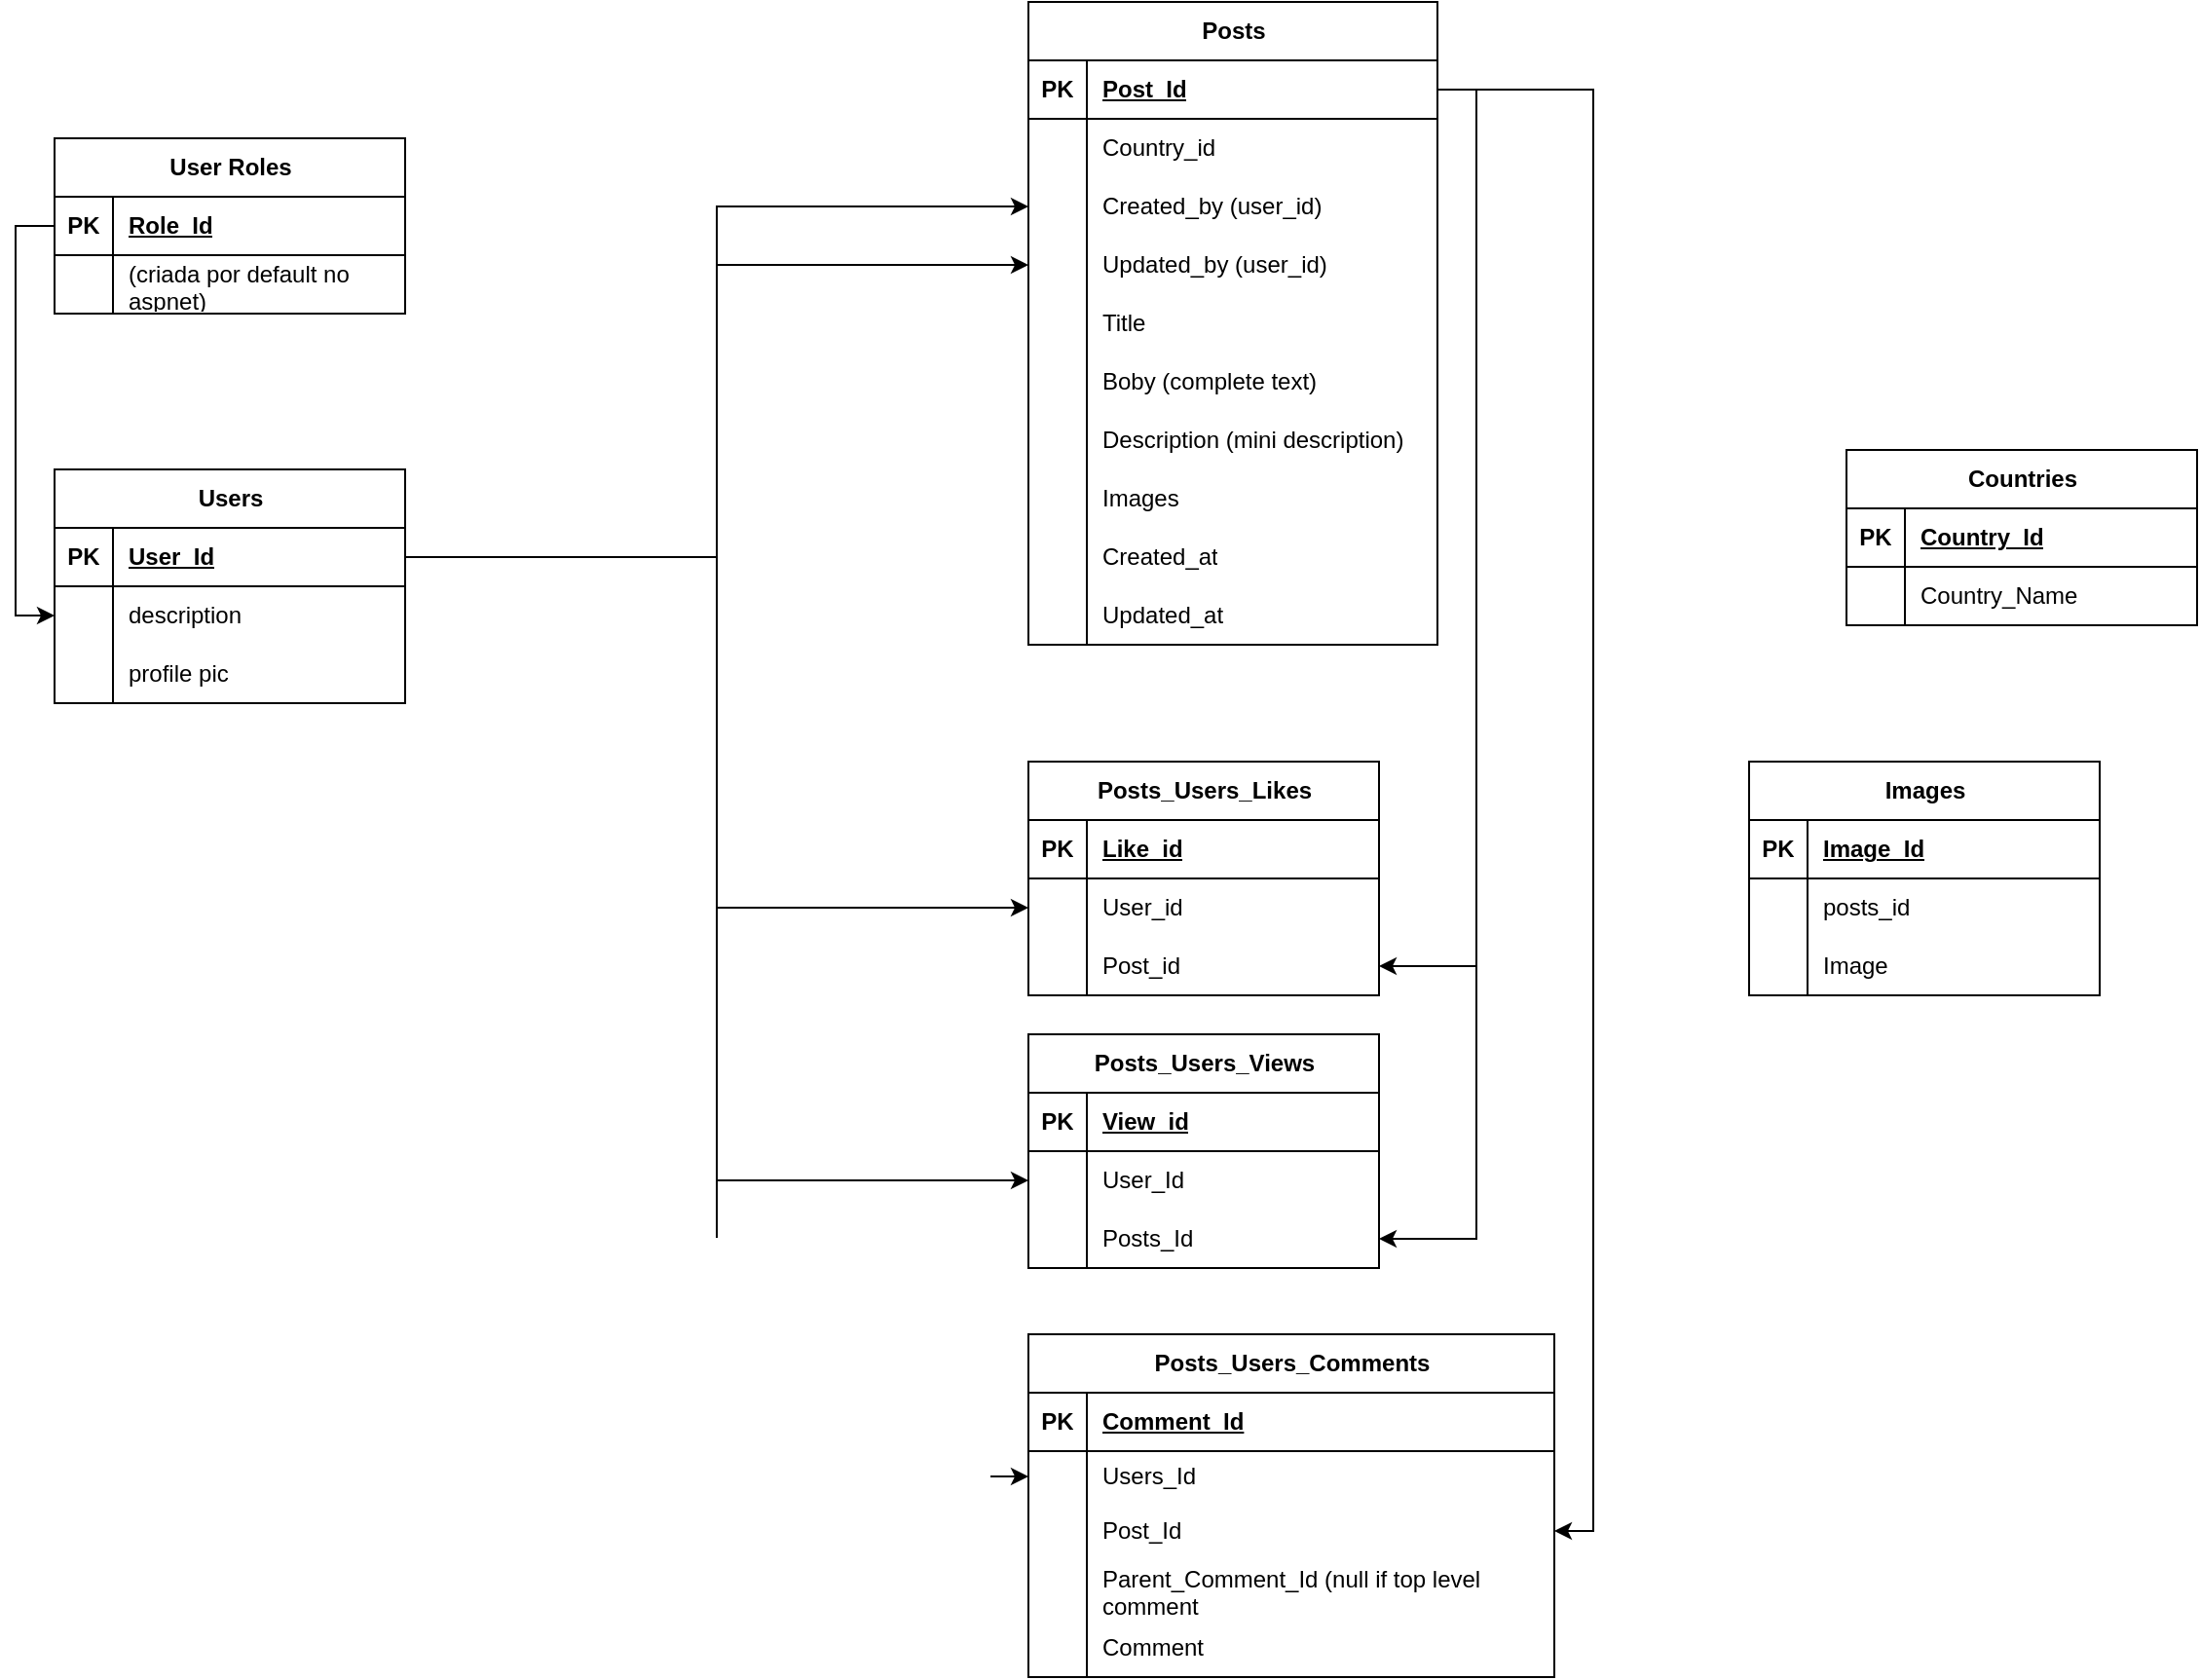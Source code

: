 <mxfile>
    <diagram name="Página-1" id="wSH1-tdKAyvE59GmYlUe">
        <mxGraphModel dx="1489" dy="1486" grid="1" gridSize="10" guides="1" tooltips="1" connect="1" arrows="1" fold="1" page="1" pageScale="1" pageWidth="1169" pageHeight="827" math="0" shadow="0">
            <root>
                <mxCell id="0"/>
                <mxCell id="1" parent="0"/>
                <mxCell id="AoETiUEosv1B7aUAV2dL-77" value="User Roles" style="shape=table;startSize=30;container=1;collapsible=1;childLayout=tableLayout;fixedRows=1;rowLines=0;fontStyle=1;align=center;resizeLast=1;html=1;" parent="1" vertex="1">
                    <mxGeometry x="-440" y="-170" width="180" height="90" as="geometry"/>
                </mxCell>
                <mxCell id="AoETiUEosv1B7aUAV2dL-78" value="" style="shape=tableRow;horizontal=0;startSize=0;swimlaneHead=0;swimlaneBody=0;fillColor=none;collapsible=0;dropTarget=0;points=[[0,0.5],[1,0.5]];portConstraint=eastwest;top=0;left=0;right=0;bottom=1;" parent="AoETiUEosv1B7aUAV2dL-77" vertex="1">
                    <mxGeometry y="30" width="180" height="30" as="geometry"/>
                </mxCell>
                <mxCell id="AoETiUEosv1B7aUAV2dL-79" value="PK" style="shape=partialRectangle;connectable=0;fillColor=none;top=0;left=0;bottom=0;right=0;fontStyle=1;overflow=hidden;whiteSpace=wrap;html=1;" parent="AoETiUEosv1B7aUAV2dL-78" vertex="1">
                    <mxGeometry width="30" height="30" as="geometry">
                        <mxRectangle width="30" height="30" as="alternateBounds"/>
                    </mxGeometry>
                </mxCell>
                <mxCell id="AoETiUEosv1B7aUAV2dL-80" value="Role_Id" style="shape=partialRectangle;connectable=0;fillColor=none;top=0;left=0;bottom=0;right=0;align=left;spacingLeft=6;fontStyle=5;overflow=hidden;whiteSpace=wrap;html=1;" parent="AoETiUEosv1B7aUAV2dL-78" vertex="1">
                    <mxGeometry x="30" width="150" height="30" as="geometry">
                        <mxRectangle width="150" height="30" as="alternateBounds"/>
                    </mxGeometry>
                </mxCell>
                <mxCell id="AoETiUEosv1B7aUAV2dL-84" value="" style="shape=tableRow;horizontal=0;startSize=0;swimlaneHead=0;swimlaneBody=0;fillColor=none;collapsible=0;dropTarget=0;points=[[0,0.5],[1,0.5]];portConstraint=eastwest;top=0;left=0;right=0;bottom=0;" parent="AoETiUEosv1B7aUAV2dL-77" vertex="1">
                    <mxGeometry y="60" width="180" height="30" as="geometry"/>
                </mxCell>
                <mxCell id="AoETiUEosv1B7aUAV2dL-85" value="" style="shape=partialRectangle;connectable=0;fillColor=none;top=0;left=0;bottom=0;right=0;editable=1;overflow=hidden;whiteSpace=wrap;html=1;" parent="AoETiUEosv1B7aUAV2dL-84" vertex="1">
                    <mxGeometry width="30" height="30" as="geometry">
                        <mxRectangle width="30" height="30" as="alternateBounds"/>
                    </mxGeometry>
                </mxCell>
                <mxCell id="AoETiUEosv1B7aUAV2dL-86" value="(criada por default no aspnet)" style="shape=partialRectangle;connectable=0;fillColor=none;top=0;left=0;bottom=0;right=0;align=left;spacingLeft=6;overflow=hidden;whiteSpace=wrap;html=1;" parent="AoETiUEosv1B7aUAV2dL-84" vertex="1">
                    <mxGeometry x="30" width="150" height="30" as="geometry">
                        <mxRectangle width="150" height="30" as="alternateBounds"/>
                    </mxGeometry>
                </mxCell>
                <mxCell id="AoETiUEosv1B7aUAV2dL-90" value="Users" style="shape=table;startSize=30;container=1;collapsible=1;childLayout=tableLayout;fixedRows=1;rowLines=0;fontStyle=1;align=center;resizeLast=1;html=1;" parent="1" vertex="1">
                    <mxGeometry x="-440" width="180" height="120" as="geometry"/>
                </mxCell>
                <mxCell id="AoETiUEosv1B7aUAV2dL-91" value="" style="shape=tableRow;horizontal=0;startSize=0;swimlaneHead=0;swimlaneBody=0;fillColor=none;collapsible=0;dropTarget=0;points=[[0,0.5],[1,0.5]];portConstraint=eastwest;top=0;left=0;right=0;bottom=1;" parent="AoETiUEosv1B7aUAV2dL-90" vertex="1">
                    <mxGeometry y="30" width="180" height="30" as="geometry"/>
                </mxCell>
                <mxCell id="AoETiUEosv1B7aUAV2dL-92" value="PK" style="shape=partialRectangle;connectable=0;fillColor=none;top=0;left=0;bottom=0;right=0;fontStyle=1;overflow=hidden;whiteSpace=wrap;html=1;" parent="AoETiUEosv1B7aUAV2dL-91" vertex="1">
                    <mxGeometry width="30" height="30" as="geometry">
                        <mxRectangle width="30" height="30" as="alternateBounds"/>
                    </mxGeometry>
                </mxCell>
                <mxCell id="AoETiUEosv1B7aUAV2dL-93" value="User_Id" style="shape=partialRectangle;connectable=0;fillColor=none;top=0;left=0;bottom=0;right=0;align=left;spacingLeft=6;fontStyle=5;overflow=hidden;whiteSpace=wrap;html=1;" parent="AoETiUEosv1B7aUAV2dL-91" vertex="1">
                    <mxGeometry x="30" width="150" height="30" as="geometry">
                        <mxRectangle width="150" height="30" as="alternateBounds"/>
                    </mxGeometry>
                </mxCell>
                <mxCell id="AoETiUEosv1B7aUAV2dL-94" value="" style="shape=tableRow;horizontal=0;startSize=0;swimlaneHead=0;swimlaneBody=0;fillColor=none;collapsible=0;dropTarget=0;points=[[0,0.5],[1,0.5]];portConstraint=eastwest;top=0;left=0;right=0;bottom=0;" parent="AoETiUEosv1B7aUAV2dL-90" vertex="1">
                    <mxGeometry y="60" width="180" height="30" as="geometry"/>
                </mxCell>
                <mxCell id="AoETiUEosv1B7aUAV2dL-95" value="" style="shape=partialRectangle;connectable=0;fillColor=none;top=0;left=0;bottom=0;right=0;editable=1;overflow=hidden;whiteSpace=wrap;html=1;" parent="AoETiUEosv1B7aUAV2dL-94" vertex="1">
                    <mxGeometry width="30" height="30" as="geometry">
                        <mxRectangle width="30" height="30" as="alternateBounds"/>
                    </mxGeometry>
                </mxCell>
                <mxCell id="AoETiUEosv1B7aUAV2dL-96" value="description" style="shape=partialRectangle;connectable=0;fillColor=none;top=0;left=0;bottom=0;right=0;align=left;spacingLeft=6;overflow=hidden;whiteSpace=wrap;html=1;" parent="AoETiUEosv1B7aUAV2dL-94" vertex="1">
                    <mxGeometry x="30" width="150" height="30" as="geometry">
                        <mxRectangle width="150" height="30" as="alternateBounds"/>
                    </mxGeometry>
                </mxCell>
                <mxCell id="AoETiUEosv1B7aUAV2dL-97" style="shape=tableRow;horizontal=0;startSize=0;swimlaneHead=0;swimlaneBody=0;fillColor=none;collapsible=0;dropTarget=0;points=[[0,0.5],[1,0.5]];portConstraint=eastwest;top=0;left=0;right=0;bottom=0;" parent="AoETiUEosv1B7aUAV2dL-90" vertex="1">
                    <mxGeometry y="90" width="180" height="30" as="geometry"/>
                </mxCell>
                <mxCell id="AoETiUEosv1B7aUAV2dL-98" style="shape=partialRectangle;connectable=0;fillColor=none;top=0;left=0;bottom=0;right=0;editable=1;overflow=hidden;whiteSpace=wrap;html=1;" parent="AoETiUEosv1B7aUAV2dL-97" vertex="1">
                    <mxGeometry width="30" height="30" as="geometry">
                        <mxRectangle width="30" height="30" as="alternateBounds"/>
                    </mxGeometry>
                </mxCell>
                <mxCell id="AoETiUEosv1B7aUAV2dL-99" value="profile pic" style="shape=partialRectangle;connectable=0;fillColor=none;top=0;left=0;bottom=0;right=0;align=left;spacingLeft=6;overflow=hidden;whiteSpace=wrap;html=1;" parent="AoETiUEosv1B7aUAV2dL-97" vertex="1">
                    <mxGeometry x="30" width="150" height="30" as="geometry">
                        <mxRectangle width="150" height="30" as="alternateBounds"/>
                    </mxGeometry>
                </mxCell>
                <mxCell id="AoETiUEosv1B7aUAV2dL-100" value="Posts" style="shape=table;startSize=30;container=1;collapsible=1;childLayout=tableLayout;fixedRows=1;rowLines=0;fontStyle=1;align=center;resizeLast=1;html=1;" parent="1" vertex="1">
                    <mxGeometry x="60" y="-240" width="210" height="330" as="geometry"/>
                </mxCell>
                <mxCell id="AoETiUEosv1B7aUAV2dL-101" value="" style="shape=tableRow;horizontal=0;startSize=0;swimlaneHead=0;swimlaneBody=0;fillColor=none;collapsible=0;dropTarget=0;points=[[0,0.5],[1,0.5]];portConstraint=eastwest;top=0;left=0;right=0;bottom=1;" parent="AoETiUEosv1B7aUAV2dL-100" vertex="1">
                    <mxGeometry y="30" width="210" height="30" as="geometry"/>
                </mxCell>
                <mxCell id="AoETiUEosv1B7aUAV2dL-102" value="PK" style="shape=partialRectangle;connectable=0;fillColor=none;top=0;left=0;bottom=0;right=0;fontStyle=1;overflow=hidden;whiteSpace=wrap;html=1;" parent="AoETiUEosv1B7aUAV2dL-101" vertex="1">
                    <mxGeometry width="30" height="30" as="geometry">
                        <mxRectangle width="30" height="30" as="alternateBounds"/>
                    </mxGeometry>
                </mxCell>
                <mxCell id="AoETiUEosv1B7aUAV2dL-103" value="Post_Id" style="shape=partialRectangle;connectable=0;fillColor=none;top=0;left=0;bottom=0;right=0;align=left;spacingLeft=6;fontStyle=5;overflow=hidden;whiteSpace=wrap;html=1;" parent="AoETiUEosv1B7aUAV2dL-101" vertex="1">
                    <mxGeometry x="30" width="180" height="30" as="geometry">
                        <mxRectangle width="180" height="30" as="alternateBounds"/>
                    </mxGeometry>
                </mxCell>
                <mxCell id="AoETiUEosv1B7aUAV2dL-104" value="" style="shape=tableRow;horizontal=0;startSize=0;swimlaneHead=0;swimlaneBody=0;fillColor=none;collapsible=0;dropTarget=0;points=[[0,0.5],[1,0.5]];portConstraint=eastwest;top=0;left=0;right=0;bottom=0;" parent="AoETiUEosv1B7aUAV2dL-100" vertex="1">
                    <mxGeometry y="60" width="210" height="30" as="geometry"/>
                </mxCell>
                <mxCell id="AoETiUEosv1B7aUAV2dL-105" value="" style="shape=partialRectangle;connectable=0;fillColor=none;top=0;left=0;bottom=0;right=0;editable=1;overflow=hidden;whiteSpace=wrap;html=1;" parent="AoETiUEosv1B7aUAV2dL-104" vertex="1">
                    <mxGeometry width="30" height="30" as="geometry">
                        <mxRectangle width="30" height="30" as="alternateBounds"/>
                    </mxGeometry>
                </mxCell>
                <mxCell id="AoETiUEosv1B7aUAV2dL-106" value="Country_id" style="shape=partialRectangle;connectable=0;fillColor=none;top=0;left=0;bottom=0;right=0;align=left;spacingLeft=6;overflow=hidden;whiteSpace=wrap;html=1;" parent="AoETiUEosv1B7aUAV2dL-104" vertex="1">
                    <mxGeometry x="30" width="180" height="30" as="geometry">
                        <mxRectangle width="180" height="30" as="alternateBounds"/>
                    </mxGeometry>
                </mxCell>
                <mxCell id="AoETiUEosv1B7aUAV2dL-107" style="shape=tableRow;horizontal=0;startSize=0;swimlaneHead=0;swimlaneBody=0;fillColor=none;collapsible=0;dropTarget=0;points=[[0,0.5],[1,0.5]];portConstraint=eastwest;top=0;left=0;right=0;bottom=0;" parent="AoETiUEosv1B7aUAV2dL-100" vertex="1">
                    <mxGeometry y="90" width="210" height="30" as="geometry"/>
                </mxCell>
                <mxCell id="AoETiUEosv1B7aUAV2dL-108" style="shape=partialRectangle;connectable=0;fillColor=none;top=0;left=0;bottom=0;right=0;editable=1;overflow=hidden;whiteSpace=wrap;html=1;" parent="AoETiUEosv1B7aUAV2dL-107" vertex="1">
                    <mxGeometry width="30" height="30" as="geometry">
                        <mxRectangle width="30" height="30" as="alternateBounds"/>
                    </mxGeometry>
                </mxCell>
                <mxCell id="AoETiUEosv1B7aUAV2dL-109" value="Created_by (user_id)" style="shape=partialRectangle;connectable=0;fillColor=none;top=0;left=0;bottom=0;right=0;align=left;spacingLeft=6;overflow=hidden;whiteSpace=wrap;html=1;" parent="AoETiUEosv1B7aUAV2dL-107" vertex="1">
                    <mxGeometry x="30" width="180" height="30" as="geometry">
                        <mxRectangle width="180" height="30" as="alternateBounds"/>
                    </mxGeometry>
                </mxCell>
                <mxCell id="AoETiUEosv1B7aUAV2dL-110" style="shape=tableRow;horizontal=0;startSize=0;swimlaneHead=0;swimlaneBody=0;fillColor=none;collapsible=0;dropTarget=0;points=[[0,0.5],[1,0.5]];portConstraint=eastwest;top=0;left=0;right=0;bottom=0;" parent="AoETiUEosv1B7aUAV2dL-100" vertex="1">
                    <mxGeometry y="120" width="210" height="30" as="geometry"/>
                </mxCell>
                <mxCell id="AoETiUEosv1B7aUAV2dL-111" style="shape=partialRectangle;connectable=0;fillColor=none;top=0;left=0;bottom=0;right=0;editable=1;overflow=hidden;whiteSpace=wrap;html=1;" parent="AoETiUEosv1B7aUAV2dL-110" vertex="1">
                    <mxGeometry width="30" height="30" as="geometry">
                        <mxRectangle width="30" height="30" as="alternateBounds"/>
                    </mxGeometry>
                </mxCell>
                <mxCell id="AoETiUEosv1B7aUAV2dL-112" value="Updated_by (user_id)" style="shape=partialRectangle;connectable=0;fillColor=none;top=0;left=0;bottom=0;right=0;align=left;spacingLeft=6;overflow=hidden;whiteSpace=wrap;html=1;" parent="AoETiUEosv1B7aUAV2dL-110" vertex="1">
                    <mxGeometry x="30" width="180" height="30" as="geometry">
                        <mxRectangle width="180" height="30" as="alternateBounds"/>
                    </mxGeometry>
                </mxCell>
                <mxCell id="AoETiUEosv1B7aUAV2dL-113" style="shape=tableRow;horizontal=0;startSize=0;swimlaneHead=0;swimlaneBody=0;fillColor=none;collapsible=0;dropTarget=0;points=[[0,0.5],[1,0.5]];portConstraint=eastwest;top=0;left=0;right=0;bottom=0;" parent="AoETiUEosv1B7aUAV2dL-100" vertex="1">
                    <mxGeometry y="150" width="210" height="30" as="geometry"/>
                </mxCell>
                <mxCell id="AoETiUEosv1B7aUAV2dL-114" style="shape=partialRectangle;connectable=0;fillColor=none;top=0;left=0;bottom=0;right=0;editable=1;overflow=hidden;whiteSpace=wrap;html=1;" parent="AoETiUEosv1B7aUAV2dL-113" vertex="1">
                    <mxGeometry width="30" height="30" as="geometry">
                        <mxRectangle width="30" height="30" as="alternateBounds"/>
                    </mxGeometry>
                </mxCell>
                <mxCell id="AoETiUEosv1B7aUAV2dL-115" value="Title" style="shape=partialRectangle;connectable=0;fillColor=none;top=0;left=0;bottom=0;right=0;align=left;spacingLeft=6;overflow=hidden;whiteSpace=wrap;html=1;" parent="AoETiUEosv1B7aUAV2dL-113" vertex="1">
                    <mxGeometry x="30" width="180" height="30" as="geometry">
                        <mxRectangle width="180" height="30" as="alternateBounds"/>
                    </mxGeometry>
                </mxCell>
                <mxCell id="AoETiUEosv1B7aUAV2dL-128" style="shape=tableRow;horizontal=0;startSize=0;swimlaneHead=0;swimlaneBody=0;fillColor=none;collapsible=0;dropTarget=0;points=[[0,0.5],[1,0.5]];portConstraint=eastwest;top=0;left=0;right=0;bottom=0;" parent="AoETiUEosv1B7aUAV2dL-100" vertex="1">
                    <mxGeometry y="180" width="210" height="30" as="geometry"/>
                </mxCell>
                <mxCell id="AoETiUEosv1B7aUAV2dL-129" style="shape=partialRectangle;connectable=0;fillColor=none;top=0;left=0;bottom=0;right=0;editable=1;overflow=hidden;whiteSpace=wrap;html=1;" parent="AoETiUEosv1B7aUAV2dL-128" vertex="1">
                    <mxGeometry width="30" height="30" as="geometry">
                        <mxRectangle width="30" height="30" as="alternateBounds"/>
                    </mxGeometry>
                </mxCell>
                <mxCell id="AoETiUEosv1B7aUAV2dL-130" value="Boby (complete text)" style="shape=partialRectangle;connectable=0;fillColor=none;top=0;left=0;bottom=0;right=0;align=left;spacingLeft=6;overflow=hidden;whiteSpace=wrap;html=1;" parent="AoETiUEosv1B7aUAV2dL-128" vertex="1">
                    <mxGeometry x="30" width="180" height="30" as="geometry">
                        <mxRectangle width="180" height="30" as="alternateBounds"/>
                    </mxGeometry>
                </mxCell>
                <mxCell id="AoETiUEosv1B7aUAV2dL-125" style="shape=tableRow;horizontal=0;startSize=0;swimlaneHead=0;swimlaneBody=0;fillColor=none;collapsible=0;dropTarget=0;points=[[0,0.5],[1,0.5]];portConstraint=eastwest;top=0;left=0;right=0;bottom=0;" parent="AoETiUEosv1B7aUAV2dL-100" vertex="1">
                    <mxGeometry y="210" width="210" height="30" as="geometry"/>
                </mxCell>
                <mxCell id="AoETiUEosv1B7aUAV2dL-126" style="shape=partialRectangle;connectable=0;fillColor=none;top=0;left=0;bottom=0;right=0;editable=1;overflow=hidden;whiteSpace=wrap;html=1;" parent="AoETiUEosv1B7aUAV2dL-125" vertex="1">
                    <mxGeometry width="30" height="30" as="geometry">
                        <mxRectangle width="30" height="30" as="alternateBounds"/>
                    </mxGeometry>
                </mxCell>
                <mxCell id="AoETiUEosv1B7aUAV2dL-127" value="Description (mini description)" style="shape=partialRectangle;connectable=0;fillColor=none;top=0;left=0;bottom=0;right=0;align=left;spacingLeft=6;overflow=hidden;whiteSpace=wrap;html=1;" parent="AoETiUEosv1B7aUAV2dL-125" vertex="1">
                    <mxGeometry x="30" width="180" height="30" as="geometry">
                        <mxRectangle width="180" height="30" as="alternateBounds"/>
                    </mxGeometry>
                </mxCell>
                <mxCell id="AoETiUEosv1B7aUAV2dL-122" style="shape=tableRow;horizontal=0;startSize=0;swimlaneHead=0;swimlaneBody=0;fillColor=none;collapsible=0;dropTarget=0;points=[[0,0.5],[1,0.5]];portConstraint=eastwest;top=0;left=0;right=0;bottom=0;" parent="AoETiUEosv1B7aUAV2dL-100" vertex="1">
                    <mxGeometry y="240" width="210" height="30" as="geometry"/>
                </mxCell>
                <mxCell id="AoETiUEosv1B7aUAV2dL-123" style="shape=partialRectangle;connectable=0;fillColor=none;top=0;left=0;bottom=0;right=0;editable=1;overflow=hidden;whiteSpace=wrap;html=1;" parent="AoETiUEosv1B7aUAV2dL-122" vertex="1">
                    <mxGeometry width="30" height="30" as="geometry">
                        <mxRectangle width="30" height="30" as="alternateBounds"/>
                    </mxGeometry>
                </mxCell>
                <mxCell id="AoETiUEosv1B7aUAV2dL-124" value="Images" style="shape=partialRectangle;connectable=0;fillColor=none;top=0;left=0;bottom=0;right=0;align=left;spacingLeft=6;overflow=hidden;whiteSpace=wrap;html=1;" parent="AoETiUEosv1B7aUAV2dL-122" vertex="1">
                    <mxGeometry x="30" width="180" height="30" as="geometry">
                        <mxRectangle width="180" height="30" as="alternateBounds"/>
                    </mxGeometry>
                </mxCell>
                <mxCell id="AoETiUEosv1B7aUAV2dL-119" style="shape=tableRow;horizontal=0;startSize=0;swimlaneHead=0;swimlaneBody=0;fillColor=none;collapsible=0;dropTarget=0;points=[[0,0.5],[1,0.5]];portConstraint=eastwest;top=0;left=0;right=0;bottom=0;" parent="AoETiUEosv1B7aUAV2dL-100" vertex="1">
                    <mxGeometry y="270" width="210" height="30" as="geometry"/>
                </mxCell>
                <mxCell id="AoETiUEosv1B7aUAV2dL-120" style="shape=partialRectangle;connectable=0;fillColor=none;top=0;left=0;bottom=0;right=0;editable=1;overflow=hidden;whiteSpace=wrap;html=1;" parent="AoETiUEosv1B7aUAV2dL-119" vertex="1">
                    <mxGeometry width="30" height="30" as="geometry">
                        <mxRectangle width="30" height="30" as="alternateBounds"/>
                    </mxGeometry>
                </mxCell>
                <mxCell id="AoETiUEosv1B7aUAV2dL-121" value="Created_at" style="shape=partialRectangle;connectable=0;fillColor=none;top=0;left=0;bottom=0;right=0;align=left;spacingLeft=6;overflow=hidden;whiteSpace=wrap;html=1;" parent="AoETiUEosv1B7aUAV2dL-119" vertex="1">
                    <mxGeometry x="30" width="180" height="30" as="geometry">
                        <mxRectangle width="180" height="30" as="alternateBounds"/>
                    </mxGeometry>
                </mxCell>
                <mxCell id="AoETiUEosv1B7aUAV2dL-116" style="shape=tableRow;horizontal=0;startSize=0;swimlaneHead=0;swimlaneBody=0;fillColor=none;collapsible=0;dropTarget=0;points=[[0,0.5],[1,0.5]];portConstraint=eastwest;top=0;left=0;right=0;bottom=0;" parent="AoETiUEosv1B7aUAV2dL-100" vertex="1">
                    <mxGeometry y="300" width="210" height="30" as="geometry"/>
                </mxCell>
                <mxCell id="AoETiUEosv1B7aUAV2dL-117" style="shape=partialRectangle;connectable=0;fillColor=none;top=0;left=0;bottom=0;right=0;editable=1;overflow=hidden;whiteSpace=wrap;html=1;" parent="AoETiUEosv1B7aUAV2dL-116" vertex="1">
                    <mxGeometry width="30" height="30" as="geometry">
                        <mxRectangle width="30" height="30" as="alternateBounds"/>
                    </mxGeometry>
                </mxCell>
                <mxCell id="AoETiUEosv1B7aUAV2dL-118" value="Updated_at" style="shape=partialRectangle;connectable=0;fillColor=none;top=0;left=0;bottom=0;right=0;align=left;spacingLeft=6;overflow=hidden;whiteSpace=wrap;html=1;" parent="AoETiUEosv1B7aUAV2dL-116" vertex="1">
                    <mxGeometry x="30" width="180" height="30" as="geometry">
                        <mxRectangle width="180" height="30" as="alternateBounds"/>
                    </mxGeometry>
                </mxCell>
                <mxCell id="AoETiUEosv1B7aUAV2dL-162" value="Countries" style="shape=table;startSize=30;container=1;collapsible=1;childLayout=tableLayout;fixedRows=1;rowLines=0;fontStyle=1;align=center;resizeLast=1;html=1;" parent="1" vertex="1">
                    <mxGeometry x="480" y="-10" width="180" height="90" as="geometry"/>
                </mxCell>
                <mxCell id="AoETiUEosv1B7aUAV2dL-163" value="" style="shape=tableRow;horizontal=0;startSize=0;swimlaneHead=0;swimlaneBody=0;fillColor=none;collapsible=0;dropTarget=0;points=[[0,0.5],[1,0.5]];portConstraint=eastwest;top=0;left=0;right=0;bottom=1;" parent="AoETiUEosv1B7aUAV2dL-162" vertex="1">
                    <mxGeometry y="30" width="180" height="30" as="geometry"/>
                </mxCell>
                <mxCell id="AoETiUEosv1B7aUAV2dL-164" value="PK" style="shape=partialRectangle;connectable=0;fillColor=none;top=0;left=0;bottom=0;right=0;fontStyle=1;overflow=hidden;whiteSpace=wrap;html=1;" parent="AoETiUEosv1B7aUAV2dL-163" vertex="1">
                    <mxGeometry width="30" height="30" as="geometry">
                        <mxRectangle width="30" height="30" as="alternateBounds"/>
                    </mxGeometry>
                </mxCell>
                <mxCell id="AoETiUEosv1B7aUAV2dL-165" value="Country_Id" style="shape=partialRectangle;connectable=0;fillColor=none;top=0;left=0;bottom=0;right=0;align=left;spacingLeft=6;fontStyle=5;overflow=hidden;whiteSpace=wrap;html=1;" parent="AoETiUEosv1B7aUAV2dL-163" vertex="1">
                    <mxGeometry x="30" width="150" height="30" as="geometry">
                        <mxRectangle width="150" height="30" as="alternateBounds"/>
                    </mxGeometry>
                </mxCell>
                <mxCell id="AoETiUEosv1B7aUAV2dL-166" value="" style="shape=tableRow;horizontal=0;startSize=0;swimlaneHead=0;swimlaneBody=0;fillColor=none;collapsible=0;dropTarget=0;points=[[0,0.5],[1,0.5]];portConstraint=eastwest;top=0;left=0;right=0;bottom=0;" parent="AoETiUEosv1B7aUAV2dL-162" vertex="1">
                    <mxGeometry y="60" width="180" height="30" as="geometry"/>
                </mxCell>
                <mxCell id="AoETiUEosv1B7aUAV2dL-167" value="" style="shape=partialRectangle;connectable=0;fillColor=none;top=0;left=0;bottom=0;right=0;editable=1;overflow=hidden;whiteSpace=wrap;html=1;" parent="AoETiUEosv1B7aUAV2dL-166" vertex="1">
                    <mxGeometry width="30" height="30" as="geometry">
                        <mxRectangle width="30" height="30" as="alternateBounds"/>
                    </mxGeometry>
                </mxCell>
                <mxCell id="AoETiUEosv1B7aUAV2dL-168" value="Country_Name" style="shape=partialRectangle;connectable=0;fillColor=none;top=0;left=0;bottom=0;right=0;align=left;spacingLeft=6;overflow=hidden;whiteSpace=wrap;html=1;" parent="AoETiUEosv1B7aUAV2dL-166" vertex="1">
                    <mxGeometry x="30" width="150" height="30" as="geometry">
                        <mxRectangle width="150" height="30" as="alternateBounds"/>
                    </mxGeometry>
                </mxCell>
                <mxCell id="AoETiUEosv1B7aUAV2dL-172" value="Images" style="shape=table;startSize=30;container=1;collapsible=1;childLayout=tableLayout;fixedRows=1;rowLines=0;fontStyle=1;align=center;resizeLast=1;html=1;" parent="1" vertex="1">
                    <mxGeometry x="430" y="150" width="180" height="120" as="geometry"/>
                </mxCell>
                <mxCell id="AoETiUEosv1B7aUAV2dL-173" value="" style="shape=tableRow;horizontal=0;startSize=0;swimlaneHead=0;swimlaneBody=0;fillColor=none;collapsible=0;dropTarget=0;points=[[0,0.5],[1,0.5]];portConstraint=eastwest;top=0;left=0;right=0;bottom=1;" parent="AoETiUEosv1B7aUAV2dL-172" vertex="1">
                    <mxGeometry y="30" width="180" height="30" as="geometry"/>
                </mxCell>
                <mxCell id="AoETiUEosv1B7aUAV2dL-174" value="PK" style="shape=partialRectangle;connectable=0;fillColor=none;top=0;left=0;bottom=0;right=0;fontStyle=1;overflow=hidden;whiteSpace=wrap;html=1;" parent="AoETiUEosv1B7aUAV2dL-173" vertex="1">
                    <mxGeometry width="30" height="30" as="geometry">
                        <mxRectangle width="30" height="30" as="alternateBounds"/>
                    </mxGeometry>
                </mxCell>
                <mxCell id="AoETiUEosv1B7aUAV2dL-175" value="Image_Id" style="shape=partialRectangle;connectable=0;fillColor=none;top=0;left=0;bottom=0;right=0;align=left;spacingLeft=6;fontStyle=5;overflow=hidden;whiteSpace=wrap;html=1;" parent="AoETiUEosv1B7aUAV2dL-173" vertex="1">
                    <mxGeometry x="30" width="150" height="30" as="geometry">
                        <mxRectangle width="150" height="30" as="alternateBounds"/>
                    </mxGeometry>
                </mxCell>
                <mxCell id="AoETiUEosv1B7aUAV2dL-176" value="" style="shape=tableRow;horizontal=0;startSize=0;swimlaneHead=0;swimlaneBody=0;fillColor=none;collapsible=0;dropTarget=0;points=[[0,0.5],[1,0.5]];portConstraint=eastwest;top=0;left=0;right=0;bottom=0;" parent="AoETiUEosv1B7aUAV2dL-172" vertex="1">
                    <mxGeometry y="60" width="180" height="30" as="geometry"/>
                </mxCell>
                <mxCell id="AoETiUEosv1B7aUAV2dL-177" value="" style="shape=partialRectangle;connectable=0;fillColor=none;top=0;left=0;bottom=0;right=0;editable=1;overflow=hidden;whiteSpace=wrap;html=1;" parent="AoETiUEosv1B7aUAV2dL-176" vertex="1">
                    <mxGeometry width="30" height="30" as="geometry">
                        <mxRectangle width="30" height="30" as="alternateBounds"/>
                    </mxGeometry>
                </mxCell>
                <mxCell id="AoETiUEosv1B7aUAV2dL-178" value="posts_id" style="shape=partialRectangle;connectable=0;fillColor=none;top=0;left=0;bottom=0;right=0;align=left;spacingLeft=6;overflow=hidden;whiteSpace=wrap;html=1;" parent="AoETiUEosv1B7aUAV2dL-176" vertex="1">
                    <mxGeometry x="30" width="150" height="30" as="geometry">
                        <mxRectangle width="150" height="30" as="alternateBounds"/>
                    </mxGeometry>
                </mxCell>
                <mxCell id="AoETiUEosv1B7aUAV2dL-179" style="shape=tableRow;horizontal=0;startSize=0;swimlaneHead=0;swimlaneBody=0;fillColor=none;collapsible=0;dropTarget=0;points=[[0,0.5],[1,0.5]];portConstraint=eastwest;top=0;left=0;right=0;bottom=0;" parent="AoETiUEosv1B7aUAV2dL-172" vertex="1">
                    <mxGeometry y="90" width="180" height="30" as="geometry"/>
                </mxCell>
                <mxCell id="AoETiUEosv1B7aUAV2dL-180" style="shape=partialRectangle;connectable=0;fillColor=none;top=0;left=0;bottom=0;right=0;editable=1;overflow=hidden;whiteSpace=wrap;html=1;" parent="AoETiUEosv1B7aUAV2dL-179" vertex="1">
                    <mxGeometry width="30" height="30" as="geometry">
                        <mxRectangle width="30" height="30" as="alternateBounds"/>
                    </mxGeometry>
                </mxCell>
                <mxCell id="AoETiUEosv1B7aUAV2dL-181" value="Image" style="shape=partialRectangle;connectable=0;fillColor=none;top=0;left=0;bottom=0;right=0;align=left;spacingLeft=6;overflow=hidden;whiteSpace=wrap;html=1;" parent="AoETiUEosv1B7aUAV2dL-179" vertex="1">
                    <mxGeometry x="30" width="150" height="30" as="geometry">
                        <mxRectangle width="150" height="30" as="alternateBounds"/>
                    </mxGeometry>
                </mxCell>
                <mxCell id="AoETiUEosv1B7aUAV2dL-182" value="Posts_Users_Likes" style="shape=table;startSize=30;container=1;collapsible=1;childLayout=tableLayout;fixedRows=1;rowLines=0;fontStyle=1;align=center;resizeLast=1;html=1;" parent="1" vertex="1">
                    <mxGeometry x="60" y="150" width="180" height="120" as="geometry"/>
                </mxCell>
                <mxCell id="AoETiUEosv1B7aUAV2dL-183" value="" style="shape=tableRow;horizontal=0;startSize=0;swimlaneHead=0;swimlaneBody=0;fillColor=none;collapsible=0;dropTarget=0;points=[[0,0.5],[1,0.5]];portConstraint=eastwest;top=0;left=0;right=0;bottom=1;" parent="AoETiUEosv1B7aUAV2dL-182" vertex="1">
                    <mxGeometry y="30" width="180" height="30" as="geometry"/>
                </mxCell>
                <mxCell id="AoETiUEosv1B7aUAV2dL-184" value="PK" style="shape=partialRectangle;connectable=0;fillColor=none;top=0;left=0;bottom=0;right=0;fontStyle=1;overflow=hidden;whiteSpace=wrap;html=1;" parent="AoETiUEosv1B7aUAV2dL-183" vertex="1">
                    <mxGeometry width="30" height="30" as="geometry">
                        <mxRectangle width="30" height="30" as="alternateBounds"/>
                    </mxGeometry>
                </mxCell>
                <mxCell id="AoETiUEosv1B7aUAV2dL-185" value="Like_id" style="shape=partialRectangle;connectable=0;fillColor=none;top=0;left=0;bottom=0;right=0;align=left;spacingLeft=6;fontStyle=5;overflow=hidden;whiteSpace=wrap;html=1;" parent="AoETiUEosv1B7aUAV2dL-183" vertex="1">
                    <mxGeometry x="30" width="150" height="30" as="geometry">
                        <mxRectangle width="150" height="30" as="alternateBounds"/>
                    </mxGeometry>
                </mxCell>
                <mxCell id="AoETiUEosv1B7aUAV2dL-186" value="" style="shape=tableRow;horizontal=0;startSize=0;swimlaneHead=0;swimlaneBody=0;fillColor=none;collapsible=0;dropTarget=0;points=[[0,0.5],[1,0.5]];portConstraint=eastwest;top=0;left=0;right=0;bottom=0;" parent="AoETiUEosv1B7aUAV2dL-182" vertex="1">
                    <mxGeometry y="60" width="180" height="30" as="geometry"/>
                </mxCell>
                <mxCell id="AoETiUEosv1B7aUAV2dL-187" value="" style="shape=partialRectangle;connectable=0;fillColor=none;top=0;left=0;bottom=0;right=0;editable=1;overflow=hidden;whiteSpace=wrap;html=1;" parent="AoETiUEosv1B7aUAV2dL-186" vertex="1">
                    <mxGeometry width="30" height="30" as="geometry">
                        <mxRectangle width="30" height="30" as="alternateBounds"/>
                    </mxGeometry>
                </mxCell>
                <mxCell id="AoETiUEosv1B7aUAV2dL-188" value="User_id" style="shape=partialRectangle;connectable=0;fillColor=none;top=0;left=0;bottom=0;right=0;align=left;spacingLeft=6;overflow=hidden;whiteSpace=wrap;html=1;" parent="AoETiUEosv1B7aUAV2dL-186" vertex="1">
                    <mxGeometry x="30" width="150" height="30" as="geometry">
                        <mxRectangle width="150" height="30" as="alternateBounds"/>
                    </mxGeometry>
                </mxCell>
                <mxCell id="AoETiUEosv1B7aUAV2dL-189" style="shape=tableRow;horizontal=0;startSize=0;swimlaneHead=0;swimlaneBody=0;fillColor=none;collapsible=0;dropTarget=0;points=[[0,0.5],[1,0.5]];portConstraint=eastwest;top=0;left=0;right=0;bottom=0;" parent="AoETiUEosv1B7aUAV2dL-182" vertex="1">
                    <mxGeometry y="90" width="180" height="30" as="geometry"/>
                </mxCell>
                <mxCell id="AoETiUEosv1B7aUAV2dL-190" style="shape=partialRectangle;connectable=0;fillColor=none;top=0;left=0;bottom=0;right=0;editable=1;overflow=hidden;whiteSpace=wrap;html=1;" parent="AoETiUEosv1B7aUAV2dL-189" vertex="1">
                    <mxGeometry width="30" height="30" as="geometry">
                        <mxRectangle width="30" height="30" as="alternateBounds"/>
                    </mxGeometry>
                </mxCell>
                <mxCell id="AoETiUEosv1B7aUAV2dL-191" value="Post_id" style="shape=partialRectangle;connectable=0;fillColor=none;top=0;left=0;bottom=0;right=0;align=left;spacingLeft=6;overflow=hidden;whiteSpace=wrap;html=1;" parent="AoETiUEosv1B7aUAV2dL-189" vertex="1">
                    <mxGeometry x="30" width="150" height="30" as="geometry">
                        <mxRectangle width="150" height="30" as="alternateBounds"/>
                    </mxGeometry>
                </mxCell>
                <mxCell id="AoETiUEosv1B7aUAV2dL-192" value="Posts_Users_Views" style="shape=table;startSize=30;container=1;collapsible=1;childLayout=tableLayout;fixedRows=1;rowLines=0;fontStyle=1;align=center;resizeLast=1;html=1;" parent="1" vertex="1">
                    <mxGeometry x="60" y="290" width="180" height="120" as="geometry"/>
                </mxCell>
                <mxCell id="AoETiUEosv1B7aUAV2dL-193" value="" style="shape=tableRow;horizontal=0;startSize=0;swimlaneHead=0;swimlaneBody=0;fillColor=none;collapsible=0;dropTarget=0;points=[[0,0.5],[1,0.5]];portConstraint=eastwest;top=0;left=0;right=0;bottom=1;" parent="AoETiUEosv1B7aUAV2dL-192" vertex="1">
                    <mxGeometry y="30" width="180" height="30" as="geometry"/>
                </mxCell>
                <mxCell id="AoETiUEosv1B7aUAV2dL-194" value="PK" style="shape=partialRectangle;connectable=0;fillColor=none;top=0;left=0;bottom=0;right=0;fontStyle=1;overflow=hidden;whiteSpace=wrap;html=1;" parent="AoETiUEosv1B7aUAV2dL-193" vertex="1">
                    <mxGeometry width="30" height="30" as="geometry">
                        <mxRectangle width="30" height="30" as="alternateBounds"/>
                    </mxGeometry>
                </mxCell>
                <mxCell id="AoETiUEosv1B7aUAV2dL-195" value="View_id" style="shape=partialRectangle;connectable=0;fillColor=none;top=0;left=0;bottom=0;right=0;align=left;spacingLeft=6;fontStyle=5;overflow=hidden;whiteSpace=wrap;html=1;" parent="AoETiUEosv1B7aUAV2dL-193" vertex="1">
                    <mxGeometry x="30" width="150" height="30" as="geometry">
                        <mxRectangle width="150" height="30" as="alternateBounds"/>
                    </mxGeometry>
                </mxCell>
                <mxCell id="AoETiUEosv1B7aUAV2dL-196" value="" style="shape=tableRow;horizontal=0;startSize=0;swimlaneHead=0;swimlaneBody=0;fillColor=none;collapsible=0;dropTarget=0;points=[[0,0.5],[1,0.5]];portConstraint=eastwest;top=0;left=0;right=0;bottom=0;" parent="AoETiUEosv1B7aUAV2dL-192" vertex="1">
                    <mxGeometry y="60" width="180" height="30" as="geometry"/>
                </mxCell>
                <mxCell id="AoETiUEosv1B7aUAV2dL-197" value="" style="shape=partialRectangle;connectable=0;fillColor=none;top=0;left=0;bottom=0;right=0;editable=1;overflow=hidden;whiteSpace=wrap;html=1;" parent="AoETiUEosv1B7aUAV2dL-196" vertex="1">
                    <mxGeometry width="30" height="30" as="geometry">
                        <mxRectangle width="30" height="30" as="alternateBounds"/>
                    </mxGeometry>
                </mxCell>
                <mxCell id="AoETiUEosv1B7aUAV2dL-198" value="User_Id" style="shape=partialRectangle;connectable=0;fillColor=none;top=0;left=0;bottom=0;right=0;align=left;spacingLeft=6;overflow=hidden;whiteSpace=wrap;html=1;" parent="AoETiUEosv1B7aUAV2dL-196" vertex="1">
                    <mxGeometry x="30" width="150" height="30" as="geometry">
                        <mxRectangle width="150" height="30" as="alternateBounds"/>
                    </mxGeometry>
                </mxCell>
                <mxCell id="AoETiUEosv1B7aUAV2dL-199" style="shape=tableRow;horizontal=0;startSize=0;swimlaneHead=0;swimlaneBody=0;fillColor=none;collapsible=0;dropTarget=0;points=[[0,0.5],[1,0.5]];portConstraint=eastwest;top=0;left=0;right=0;bottom=0;" parent="AoETiUEosv1B7aUAV2dL-192" vertex="1">
                    <mxGeometry y="90" width="180" height="30" as="geometry"/>
                </mxCell>
                <mxCell id="AoETiUEosv1B7aUAV2dL-200" style="shape=partialRectangle;connectable=0;fillColor=none;top=0;left=0;bottom=0;right=0;editable=1;overflow=hidden;whiteSpace=wrap;html=1;" parent="AoETiUEosv1B7aUAV2dL-199" vertex="1">
                    <mxGeometry width="30" height="30" as="geometry">
                        <mxRectangle width="30" height="30" as="alternateBounds"/>
                    </mxGeometry>
                </mxCell>
                <mxCell id="AoETiUEosv1B7aUAV2dL-201" value="Posts_Id" style="shape=partialRectangle;connectable=0;fillColor=none;top=0;left=0;bottom=0;right=0;align=left;spacingLeft=6;overflow=hidden;whiteSpace=wrap;html=1;" parent="AoETiUEosv1B7aUAV2dL-199" vertex="1">
                    <mxGeometry x="30" width="150" height="30" as="geometry">
                        <mxRectangle width="150" height="30" as="alternateBounds"/>
                    </mxGeometry>
                </mxCell>
                <mxCell id="AoETiUEosv1B7aUAV2dL-202" value="Posts_Users_Comments" style="shape=table;startSize=30;container=1;collapsible=1;childLayout=tableLayout;fixedRows=1;rowLines=0;fontStyle=1;align=center;resizeLast=1;html=1;" parent="1" vertex="1">
                    <mxGeometry x="60" y="444" width="270" height="176" as="geometry"/>
                </mxCell>
                <mxCell id="AoETiUEosv1B7aUAV2dL-203" value="" style="shape=tableRow;horizontal=0;startSize=0;swimlaneHead=0;swimlaneBody=0;fillColor=none;collapsible=0;dropTarget=0;points=[[0,0.5],[1,0.5]];portConstraint=eastwest;top=0;left=0;right=0;bottom=1;" parent="AoETiUEosv1B7aUAV2dL-202" vertex="1">
                    <mxGeometry y="30" width="270" height="30" as="geometry"/>
                </mxCell>
                <mxCell id="AoETiUEosv1B7aUAV2dL-204" value="PK" style="shape=partialRectangle;connectable=0;fillColor=none;top=0;left=0;bottom=0;right=0;fontStyle=1;overflow=hidden;whiteSpace=wrap;html=1;" parent="AoETiUEosv1B7aUAV2dL-203" vertex="1">
                    <mxGeometry width="30" height="30" as="geometry">
                        <mxRectangle width="30" height="30" as="alternateBounds"/>
                    </mxGeometry>
                </mxCell>
                <mxCell id="AoETiUEosv1B7aUAV2dL-205" value="Comment_Id" style="shape=partialRectangle;connectable=0;fillColor=none;top=0;left=0;bottom=0;right=0;align=left;spacingLeft=6;fontStyle=5;overflow=hidden;whiteSpace=wrap;html=1;" parent="AoETiUEosv1B7aUAV2dL-203" vertex="1">
                    <mxGeometry x="30" width="240" height="30" as="geometry">
                        <mxRectangle width="240" height="30" as="alternateBounds"/>
                    </mxGeometry>
                </mxCell>
                <mxCell id="AoETiUEosv1B7aUAV2dL-206" value="" style="shape=tableRow;horizontal=0;startSize=0;swimlaneHead=0;swimlaneBody=0;fillColor=none;collapsible=0;dropTarget=0;points=[[0,0.5],[1,0.5]];portConstraint=eastwest;top=0;left=0;right=0;bottom=0;" parent="AoETiUEosv1B7aUAV2dL-202" vertex="1">
                    <mxGeometry y="60" width="270" height="26" as="geometry"/>
                </mxCell>
                <mxCell id="AoETiUEosv1B7aUAV2dL-207" value="" style="shape=partialRectangle;connectable=0;fillColor=none;top=0;left=0;bottom=0;right=0;editable=1;overflow=hidden;whiteSpace=wrap;html=1;" parent="AoETiUEosv1B7aUAV2dL-206" vertex="1">
                    <mxGeometry width="30" height="26" as="geometry">
                        <mxRectangle width="30" height="26" as="alternateBounds"/>
                    </mxGeometry>
                </mxCell>
                <mxCell id="AoETiUEosv1B7aUAV2dL-208" value="Users_Id" style="shape=partialRectangle;connectable=0;fillColor=none;top=0;left=0;bottom=0;right=0;align=left;spacingLeft=6;overflow=hidden;whiteSpace=wrap;html=1;" parent="AoETiUEosv1B7aUAV2dL-206" vertex="1">
                    <mxGeometry x="30" width="240" height="26" as="geometry">
                        <mxRectangle width="240" height="26" as="alternateBounds"/>
                    </mxGeometry>
                </mxCell>
                <mxCell id="AoETiUEosv1B7aUAV2dL-209" style="shape=tableRow;horizontal=0;startSize=0;swimlaneHead=0;swimlaneBody=0;fillColor=none;collapsible=0;dropTarget=0;points=[[0,0.5],[1,0.5]];portConstraint=eastwest;top=0;left=0;right=0;bottom=0;" parent="AoETiUEosv1B7aUAV2dL-202" vertex="1">
                    <mxGeometry y="86" width="270" height="30" as="geometry"/>
                </mxCell>
                <mxCell id="AoETiUEosv1B7aUAV2dL-210" style="shape=partialRectangle;connectable=0;fillColor=none;top=0;left=0;bottom=0;right=0;editable=1;overflow=hidden;whiteSpace=wrap;html=1;" parent="AoETiUEosv1B7aUAV2dL-209" vertex="1">
                    <mxGeometry width="30" height="30" as="geometry">
                        <mxRectangle width="30" height="30" as="alternateBounds"/>
                    </mxGeometry>
                </mxCell>
                <mxCell id="AoETiUEosv1B7aUAV2dL-211" value="Post_Id" style="shape=partialRectangle;connectable=0;fillColor=none;top=0;left=0;bottom=0;right=0;align=left;spacingLeft=6;overflow=hidden;whiteSpace=wrap;html=1;" parent="AoETiUEosv1B7aUAV2dL-209" vertex="1">
                    <mxGeometry x="30" width="240" height="30" as="geometry">
                        <mxRectangle width="240" height="30" as="alternateBounds"/>
                    </mxGeometry>
                </mxCell>
                <mxCell id="AoETiUEosv1B7aUAV2dL-212" style="shape=tableRow;horizontal=0;startSize=0;swimlaneHead=0;swimlaneBody=0;fillColor=none;collapsible=0;dropTarget=0;points=[[0,0.5],[1,0.5]];portConstraint=eastwest;top=0;left=0;right=0;bottom=0;" parent="AoETiUEosv1B7aUAV2dL-202" vertex="1">
                    <mxGeometry y="116" width="270" height="30" as="geometry"/>
                </mxCell>
                <mxCell id="AoETiUEosv1B7aUAV2dL-213" style="shape=partialRectangle;connectable=0;fillColor=none;top=0;left=0;bottom=0;right=0;editable=1;overflow=hidden;whiteSpace=wrap;html=1;" parent="AoETiUEosv1B7aUAV2dL-212" vertex="1">
                    <mxGeometry width="30" height="30" as="geometry">
                        <mxRectangle width="30" height="30" as="alternateBounds"/>
                    </mxGeometry>
                </mxCell>
                <mxCell id="AoETiUEosv1B7aUAV2dL-214" value="Parent_Comment_Id (null if top level comment" style="shape=partialRectangle;connectable=0;fillColor=none;top=0;left=0;bottom=0;right=0;align=left;spacingLeft=6;overflow=hidden;whiteSpace=wrap;html=1;" parent="AoETiUEosv1B7aUAV2dL-212" vertex="1">
                    <mxGeometry x="30" width="240" height="30" as="geometry">
                        <mxRectangle width="240" height="30" as="alternateBounds"/>
                    </mxGeometry>
                </mxCell>
                <mxCell id="AoETiUEosv1B7aUAV2dL-215" style="shape=tableRow;horizontal=0;startSize=0;swimlaneHead=0;swimlaneBody=0;fillColor=none;collapsible=0;dropTarget=0;points=[[0,0.5],[1,0.5]];portConstraint=eastwest;top=0;left=0;right=0;bottom=0;" parent="AoETiUEosv1B7aUAV2dL-202" vertex="1">
                    <mxGeometry y="146" width="270" height="30" as="geometry"/>
                </mxCell>
                <mxCell id="AoETiUEosv1B7aUAV2dL-216" style="shape=partialRectangle;connectable=0;fillColor=none;top=0;left=0;bottom=0;right=0;editable=1;overflow=hidden;whiteSpace=wrap;html=1;" parent="AoETiUEosv1B7aUAV2dL-215" vertex="1">
                    <mxGeometry width="30" height="30" as="geometry">
                        <mxRectangle width="30" height="30" as="alternateBounds"/>
                    </mxGeometry>
                </mxCell>
                <mxCell id="AoETiUEosv1B7aUAV2dL-217" value="Comment" style="shape=partialRectangle;connectable=0;fillColor=none;top=0;left=0;bottom=0;right=0;align=left;spacingLeft=6;overflow=hidden;whiteSpace=wrap;html=1;" parent="AoETiUEosv1B7aUAV2dL-215" vertex="1">
                    <mxGeometry x="30" width="240" height="30" as="geometry">
                        <mxRectangle width="240" height="30" as="alternateBounds"/>
                    </mxGeometry>
                </mxCell>
                <mxCell id="AoETiUEosv1B7aUAV2dL-218" style="edgeStyle=orthogonalEdgeStyle;rounded=0;orthogonalLoop=1;jettySize=auto;html=1;exitX=1;exitY=0.5;exitDx=0;exitDy=0;entryX=0;entryY=0.5;entryDx=0;entryDy=0;" parent="1" source="AoETiUEosv1B7aUAV2dL-91" target="AoETiUEosv1B7aUAV2dL-186" edge="1">
                    <mxGeometry relative="1" as="geometry"/>
                </mxCell>
                <mxCell id="AoETiUEosv1B7aUAV2dL-219" style="edgeStyle=orthogonalEdgeStyle;rounded=0;orthogonalLoop=1;jettySize=auto;html=1;exitX=1;exitY=0.5;exitDx=0;exitDy=0;entryX=0;entryY=0.5;entryDx=0;entryDy=0;" parent="1" source="AoETiUEosv1B7aUAV2dL-91" target="AoETiUEosv1B7aUAV2dL-196" edge="1">
                    <mxGeometry relative="1" as="geometry"/>
                </mxCell>
                <mxCell id="AoETiUEosv1B7aUAV2dL-220" style="edgeStyle=orthogonalEdgeStyle;rounded=0;orthogonalLoop=1;jettySize=auto;html=1;exitX=1;exitY=0.5;exitDx=0;exitDy=0;entryX=0;entryY=0.5;entryDx=0;entryDy=0;" parent="1" source="AoETiUEosv1B7aUAV2dL-91" target="AoETiUEosv1B7aUAV2dL-206" edge="1">
                    <mxGeometry relative="1" as="geometry"/>
                </mxCell>
                <mxCell id="AoETiUEosv1B7aUAV2dL-221" style="edgeStyle=orthogonalEdgeStyle;rounded=0;orthogonalLoop=1;jettySize=auto;html=1;exitX=1;exitY=0.5;exitDx=0;exitDy=0;entryX=0;entryY=0.5;entryDx=0;entryDy=0;" parent="1" source="AoETiUEosv1B7aUAV2dL-91" target="AoETiUEosv1B7aUAV2dL-107" edge="1">
                    <mxGeometry relative="1" as="geometry"/>
                </mxCell>
                <mxCell id="AoETiUEosv1B7aUAV2dL-222" style="edgeStyle=orthogonalEdgeStyle;rounded=0;orthogonalLoop=1;jettySize=auto;html=1;exitX=1;exitY=0.5;exitDx=0;exitDy=0;entryX=0;entryY=0.5;entryDx=0;entryDy=0;" parent="1" source="AoETiUEosv1B7aUAV2dL-91" target="AoETiUEosv1B7aUAV2dL-110" edge="1">
                    <mxGeometry relative="1" as="geometry"/>
                </mxCell>
                <mxCell id="AoETiUEosv1B7aUAV2dL-223" style="edgeStyle=orthogonalEdgeStyle;rounded=0;orthogonalLoop=1;jettySize=auto;html=1;exitX=1;exitY=0.5;exitDx=0;exitDy=0;entryX=1;entryY=0.5;entryDx=0;entryDy=0;" parent="1" source="AoETiUEosv1B7aUAV2dL-101" target="AoETiUEosv1B7aUAV2dL-189" edge="1">
                    <mxGeometry relative="1" as="geometry"/>
                </mxCell>
                <mxCell id="AoETiUEosv1B7aUAV2dL-224" style="edgeStyle=orthogonalEdgeStyle;rounded=0;orthogonalLoop=1;jettySize=auto;html=1;exitX=1;exitY=0.5;exitDx=0;exitDy=0;entryX=1;entryY=0.5;entryDx=0;entryDy=0;" parent="1" source="AoETiUEosv1B7aUAV2dL-101" target="AoETiUEosv1B7aUAV2dL-199" edge="1">
                    <mxGeometry relative="1" as="geometry"/>
                </mxCell>
                <mxCell id="AoETiUEosv1B7aUAV2dL-225" style="edgeStyle=orthogonalEdgeStyle;rounded=0;orthogonalLoop=1;jettySize=auto;html=1;exitX=1;exitY=0.5;exitDx=0;exitDy=0;entryX=1;entryY=0.5;entryDx=0;entryDy=0;" parent="1" source="AoETiUEosv1B7aUAV2dL-101" target="AoETiUEosv1B7aUAV2dL-209" edge="1">
                    <mxGeometry relative="1" as="geometry"/>
                </mxCell>
                <mxCell id="AoETiUEosv1B7aUAV2dL-240" style="edgeStyle=orthogonalEdgeStyle;rounded=0;orthogonalLoop=1;jettySize=auto;html=1;exitX=0;exitY=0.5;exitDx=0;exitDy=0;entryX=0;entryY=0.5;entryDx=0;entryDy=0;" parent="1" source="AoETiUEosv1B7aUAV2dL-78" target="AoETiUEosv1B7aUAV2dL-94" edge="1">
                    <mxGeometry relative="1" as="geometry"/>
                </mxCell>
            </root>
        </mxGraphModel>
    </diagram>
</mxfile>